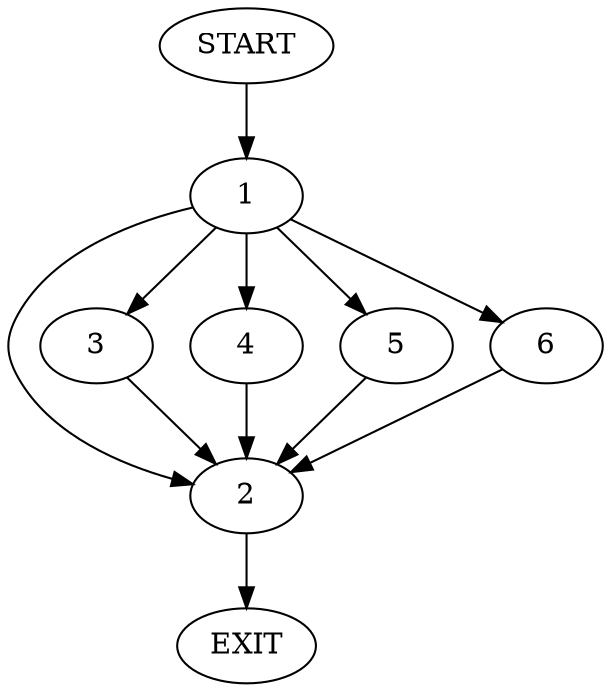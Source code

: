 digraph {
0 [label="START"]
7 [label="EXIT"]
0 -> 1
1 -> 2
1 -> 3
1 -> 4
1 -> 5
1 -> 6
2 -> 7
3 -> 2
4 -> 2
6 -> 2
5 -> 2
}
